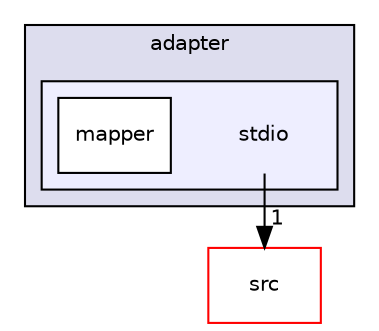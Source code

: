 digraph "/home/runner/work/hermes/hermes/adapter/stdio" {
  compound=true
  node [ fontsize="10", fontname="Helvetica"];
  edge [ labelfontsize="10", labelfontname="Helvetica"];
  subgraph clusterdir_e1e69ce930e022c3a1e6db9f4102a095 {
    graph [ bgcolor="#ddddee", pencolor="black", label="adapter" fontname="Helvetica", fontsize="10", URL="dir_e1e69ce930e022c3a1e6db9f4102a095.html"]
  subgraph clusterdir_0fea98e35d54b7e09870f4bf194ea067 {
    graph [ bgcolor="#eeeeff", pencolor="black", label="" URL="dir_0fea98e35d54b7e09870f4bf194ea067.html"];
    dir_0fea98e35d54b7e09870f4bf194ea067 [shape=plaintext label="stdio"];
    dir_381c57aadf7ca71f128e0b5aaa61236e [shape=box label="mapper" color="black" fillcolor="white" style="filled" URL="dir_381c57aadf7ca71f128e0b5aaa61236e.html"];
  }
  }
  dir_68267d1309a1af8e8297ef4c3efbcdba [shape=box label="src" fillcolor="white" style="filled" color="red" URL="dir_68267d1309a1af8e8297ef4c3efbcdba.html"];
  dir_0fea98e35d54b7e09870f4bf194ea067->dir_68267d1309a1af8e8297ef4c3efbcdba [headlabel="1", labeldistance=1.5 headhref="dir_000003_000014.html"];
}

